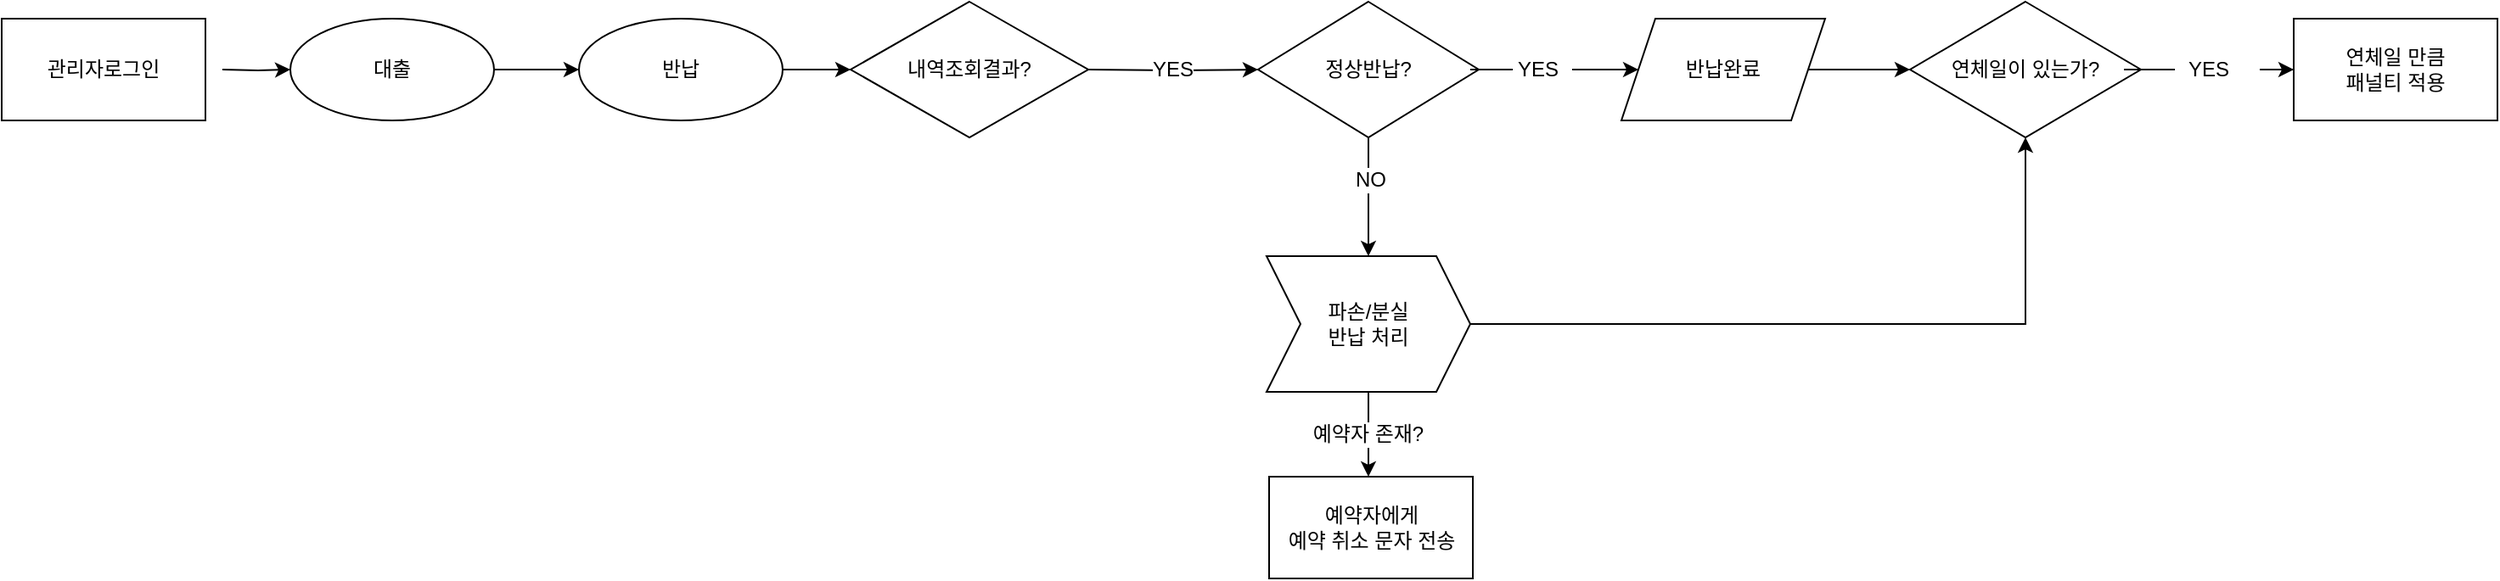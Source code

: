 <mxfile version="17.4.5" type="github" pages="2">
  <diagram id="zxy410Idn3JdhigAy9Kr" name="Page-1">
    <mxGraphModel dx="912" dy="547" grid="1" gridSize="10" guides="1" tooltips="1" connect="1" arrows="1" fold="1" page="1" pageScale="1" pageWidth="3300" pageHeight="4681" math="0" shadow="0">
      <root>
        <mxCell id="0" />
        <mxCell id="1" parent="0" />
        <mxCell id="c_I7gx6eKKam5rIUbArC-3" value="" style="edgeStyle=orthogonalEdgeStyle;rounded=0;orthogonalLoop=1;jettySize=auto;html=1;" parent="1" target="c_I7gx6eKKam5rIUbArC-2" edge="1">
          <mxGeometry relative="1" as="geometry">
            <mxPoint x="480" y="180" as="sourcePoint" />
          </mxGeometry>
        </mxCell>
        <mxCell id="Jm1tALF7JPDy0RwRrAga-1" value="관리자로그인" style="rounded=0;whiteSpace=wrap;html=1;" parent="1" vertex="1">
          <mxGeometry x="350" y="150" width="120" height="60" as="geometry" />
        </mxCell>
        <mxCell id="OXPh_KJiBJTwptizVnwN-2" value="" style="edgeStyle=orthogonalEdgeStyle;rounded=0;orthogonalLoop=1;jettySize=auto;html=1;" parent="1" source="c_I7gx6eKKam5rIUbArC-2" target="OXPh_KJiBJTwptizVnwN-1" edge="1">
          <mxGeometry relative="1" as="geometry" />
        </mxCell>
        <mxCell id="c_I7gx6eKKam5rIUbArC-2" value="대출" style="ellipse;whiteSpace=wrap;html=1;rounded=0;" parent="1" vertex="1">
          <mxGeometry x="520" y="150" width="120" height="60" as="geometry" />
        </mxCell>
        <mxCell id="OXPh_KJiBJTwptizVnwN-47" style="edgeStyle=orthogonalEdgeStyle;rounded=0;orthogonalLoop=1;jettySize=auto;html=1;exitX=1;exitY=0.5;exitDx=0;exitDy=0;" parent="1" source="OXPh_KJiBJTwptizVnwN-1" target="OXPh_KJiBJTwptizVnwN-31" edge="1">
          <mxGeometry relative="1" as="geometry" />
        </mxCell>
        <mxCell id="OXPh_KJiBJTwptizVnwN-1" value="반납" style="ellipse;whiteSpace=wrap;html=1;rounded=0;" parent="1" vertex="1">
          <mxGeometry x="690" y="150" width="120" height="60" as="geometry" />
        </mxCell>
        <mxCell id="OXPh_KJiBJTwptizVnwN-66" style="edgeStyle=orthogonalEdgeStyle;rounded=0;orthogonalLoop=1;jettySize=auto;html=1;entryX=0;entryY=0.5;entryDx=0;entryDy=0;labelBackgroundColor=default;" parent="1" source="OXPh_KJiBJTwptizVnwN-7" target="OXPh_KJiBJTwptizVnwN-46" edge="1">
          <mxGeometry relative="1" as="geometry" />
        </mxCell>
        <mxCell id="OXPh_KJiBJTwptizVnwN-7" value="반납완료" style="shape=parallelogram;perimeter=parallelogramPerimeter;whiteSpace=wrap;html=1;fixedSize=1;rounded=0;" parent="1" vertex="1">
          <mxGeometry x="1304" y="150" width="120" height="60" as="geometry" />
        </mxCell>
        <mxCell id="OXPh_KJiBJTwptizVnwN-65" style="edgeStyle=orthogonalEdgeStyle;rounded=0;orthogonalLoop=1;jettySize=auto;html=1;exitX=1;exitY=0.5;exitDx=0;exitDy=0;entryX=0.5;entryY=1;entryDx=0;entryDy=0;labelBackgroundColor=default;" parent="1" source="OXPh_KJiBJTwptizVnwN-10" target="OXPh_KJiBJTwptizVnwN-46" edge="1">
          <mxGeometry relative="1" as="geometry">
            <mxPoint x="1280" y="340" as="sourcePoint" />
          </mxGeometry>
        </mxCell>
        <mxCell id="OXPh_KJiBJTwptizVnwN-79" style="edgeStyle=orthogonalEdgeStyle;rounded=0;orthogonalLoop=1;jettySize=auto;html=1;entryX=0.5;entryY=0;entryDx=0;entryDy=0;labelBackgroundColor=default;" parent="1" source="OXPh_KJiBJTwptizVnwN-10" edge="1">
          <mxGeometry relative="1" as="geometry">
            <mxPoint x="1155" y="420" as="targetPoint" />
          </mxGeometry>
        </mxCell>
        <mxCell id="OXPh_KJiBJTwptizVnwN-10" value="파손/분실&lt;br&gt;반납 처리" style="shape=step;perimeter=stepPerimeter;whiteSpace=wrap;html=1;fixedSize=1;rounded=0;" parent="1" vertex="1">
          <mxGeometry x="1095" y="290" width="120" height="80" as="geometry" />
        </mxCell>
        <mxCell id="OXPh_KJiBJTwptizVnwN-26" value="연체일 만큼 &lt;br&gt;패널티 적용" style="whiteSpace=wrap;html=1;rounded=0;" parent="1" vertex="1">
          <mxGeometry x="1700" y="150" width="120" height="60" as="geometry" />
        </mxCell>
        <mxCell id="OXPh_KJiBJTwptizVnwN-49" style="edgeStyle=orthogonalEdgeStyle;rounded=0;orthogonalLoop=1;jettySize=auto;html=1;entryX=0;entryY=0.5;entryDx=0;entryDy=0;labelBackgroundColor=default;" parent="1" target="OXPh_KJiBJTwptizVnwN-38" edge="1">
          <mxGeometry relative="1" as="geometry">
            <mxPoint x="1080" y="180" as="targetPoint" />
            <mxPoint x="990" y="180" as="sourcePoint" />
          </mxGeometry>
        </mxCell>
        <mxCell id="OXPh_KJiBJTwptizVnwN-31" value="&lt;font style=&quot;vertical-align: inherit&quot;&gt;&lt;font style=&quot;vertical-align: inherit&quot;&gt;내역조회결과?&lt;/font&gt;&lt;/font&gt;" style="rhombus;whiteSpace=wrap;html=1;" parent="1" vertex="1">
          <mxGeometry x="850" y="140" width="140" height="80" as="geometry" />
        </mxCell>
        <mxCell id="OXPh_KJiBJTwptizVnwN-60" style="edgeStyle=orthogonalEdgeStyle;rounded=0;orthogonalLoop=1;jettySize=auto;html=1;exitX=0.5;exitY=1;exitDx=0;exitDy=0;entryX=0.5;entryY=0;entryDx=0;entryDy=0;labelBackgroundColor=default;" parent="1" source="OXPh_KJiBJTwptizVnwN-38" target="OXPh_KJiBJTwptizVnwN-10" edge="1">
          <mxGeometry relative="1" as="geometry" />
        </mxCell>
        <mxCell id="OXPh_KJiBJTwptizVnwN-72" style="edgeStyle=orthogonalEdgeStyle;rounded=0;orthogonalLoop=1;jettySize=auto;html=1;entryX=0;entryY=0.5;entryDx=0;entryDy=0;labelBackgroundColor=default;startArrow=none;" parent="1" source="OXPh_KJiBJTwptizVnwN-58" target="OXPh_KJiBJTwptizVnwN-7" edge="1">
          <mxGeometry relative="1" as="geometry" />
        </mxCell>
        <mxCell id="OXPh_KJiBJTwptizVnwN-38" value="정상반납?" style="rhombus;whiteSpace=wrap;html=1;" parent="1" vertex="1">
          <mxGeometry x="1090" y="140" width="130" height="80" as="geometry" />
        </mxCell>
        <mxCell id="OXPh_KJiBJTwptizVnwN-14" value="NO" style="text;html=1;align=center;verticalAlign=middle;whiteSpace=wrap;rounded=0;labelBackgroundColor=default;" parent="1" vertex="1">
          <mxGeometry x="1134" y="230" width="45" height="30" as="geometry" />
        </mxCell>
        <mxCell id="OXPh_KJiBJTwptizVnwN-84" style="edgeStyle=orthogonalEdgeStyle;rounded=0;orthogonalLoop=1;jettySize=auto;html=1;entryX=0;entryY=0.5;entryDx=0;entryDy=0;labelBackgroundColor=default;startArrow=none;" parent="1" source="OXPh_KJiBJTwptizVnwN-32" target="OXPh_KJiBJTwptizVnwN-26" edge="1">
          <mxGeometry relative="1" as="geometry" />
        </mxCell>
        <mxCell id="OXPh_KJiBJTwptizVnwN-46" value="연체일이 있는가?" style="rhombus;whiteSpace=wrap;html=1;" parent="1" vertex="1">
          <mxGeometry x="1474" y="140" width="136" height="80" as="geometry" />
        </mxCell>
        <mxCell id="OXPh_KJiBJTwptizVnwN-13" value="YES" style="text;html=1;align=center;verticalAlign=middle;whiteSpace=wrap;rounded=0;labelBackgroundColor=#FFFFFF;" parent="1" vertex="1">
          <mxGeometry x="1010" y="165" width="60" height="30" as="geometry" />
        </mxCell>
        <mxCell id="OXPh_KJiBJTwptizVnwN-22" value="예약자 존재?" style="text;html=1;align=center;verticalAlign=middle;whiteSpace=wrap;rounded=0;labelBackgroundColor=default;" parent="1" vertex="1">
          <mxGeometry x="1110" y="380" width="90" height="30" as="geometry" />
        </mxCell>
        <mxCell id="OXPh_KJiBJTwptizVnwN-58" value="YES" style="text;html=1;align=center;verticalAlign=middle;whiteSpace=wrap;rounded=0;labelBackgroundColor=#FFFFFF;" parent="1" vertex="1">
          <mxGeometry x="1235" y="165" width="40" height="30" as="geometry" />
        </mxCell>
        <mxCell id="OXPh_KJiBJTwptizVnwN-75" value="" style="edgeStyle=orthogonalEdgeStyle;rounded=0;orthogonalLoop=1;jettySize=auto;html=1;entryX=0;entryY=0.5;entryDx=0;entryDy=0;labelBackgroundColor=default;endArrow=none;" parent="1" source="OXPh_KJiBJTwptizVnwN-38" target="OXPh_KJiBJTwptizVnwN-58" edge="1">
          <mxGeometry relative="1" as="geometry">
            <mxPoint x="1220" y="180" as="sourcePoint" />
            <mxPoint x="1314" y="180" as="targetPoint" />
          </mxGeometry>
        </mxCell>
        <mxCell id="OXPh_KJiBJTwptizVnwN-80" value="예약자에게&lt;br&gt;예약 취소 문자 전송" style="whiteSpace=wrap;html=1;rounded=0;" parent="1" vertex="1">
          <mxGeometry x="1096.5" y="420" width="120" height="60" as="geometry" />
        </mxCell>
        <mxCell id="OXPh_KJiBJTwptizVnwN-32" value="YES" style="text;html=1;strokeColor=none;fillColor=none;align=center;verticalAlign=middle;whiteSpace=wrap;rounded=0;labelBackgroundColor=default;" parent="1" vertex="1">
          <mxGeometry x="1620" y="165" width="60" height="30" as="geometry" />
        </mxCell>
        <mxCell id="OXPh_KJiBJTwptizVnwN-87" value="" style="edgeStyle=orthogonalEdgeStyle;rounded=0;orthogonalLoop=1;jettySize=auto;html=1;entryX=0;entryY=0.5;entryDx=0;entryDy=0;labelBackgroundColor=default;endArrow=none;" parent="1" source="OXPh_KJiBJTwptizVnwN-46" target="OXPh_KJiBJTwptizVnwN-32" edge="1">
          <mxGeometry relative="1" as="geometry">
            <mxPoint x="1610" y="180" as="sourcePoint" />
            <mxPoint x="1700" y="180" as="targetPoint" />
          </mxGeometry>
        </mxCell>
      </root>
    </mxGraphModel>
  </diagram>
  <diagram id="t6QCNqPWYehBWZtuReda" name="Page-2">
    <mxGraphModel dx="1303" dy="781" grid="1" gridSize="10" guides="1" tooltips="1" connect="1" arrows="1" fold="1" page="1" pageScale="1" pageWidth="3300" pageHeight="4681" math="0" shadow="0">
      <root>
        <mxCell id="0" />
        <mxCell id="1" parent="0" />
        <mxCell id="YdAVYYcyosNn6HHi2O5B-37" value="" style="edgeStyle=orthogonalEdgeStyle;rounded=0;orthogonalLoop=1;jettySize=auto;html=1;labelBackgroundColor=default;" edge="1" parent="1" source="YdAVYYcyosNn6HHi2O5B-35" target="YdAVYYcyosNn6HHi2O5B-36">
          <mxGeometry relative="1" as="geometry" />
        </mxCell>
        <mxCell id="YdAVYYcyosNn6HHi2O5B-35" value="회원로그인" style="rounded=0;whiteSpace=wrap;html=1;labelBackgroundColor=#FFFFFF;" vertex="1" parent="1">
          <mxGeometry x="240" y="180" width="120" height="60" as="geometry" />
        </mxCell>
        <mxCell id="YdAVYYcyosNn6HHi2O5B-39" value="" style="edgeStyle=orthogonalEdgeStyle;rounded=0;orthogonalLoop=1;jettySize=auto;html=1;labelBackgroundColor=default;" edge="1" parent="1" source="YdAVYYcyosNn6HHi2O5B-36" target="YdAVYYcyosNn6HHi2O5B-38">
          <mxGeometry relative="1" as="geometry" />
        </mxCell>
        <mxCell id="YdAVYYcyosNn6HHi2O5B-36" value="관내회원인가?" style="rhombus;whiteSpace=wrap;html=1;rounded=0;labelBackgroundColor=#FFFFFF;" vertex="1" parent="1">
          <mxGeometry x="400" y="170" width="110" height="80" as="geometry" />
        </mxCell>
        <mxCell id="YdAVYYcyosNn6HHi2O5B-41" value="" style="edgeStyle=orthogonalEdgeStyle;rounded=0;orthogonalLoop=1;jettySize=auto;html=1;labelBackgroundColor=default;startArrow=none;" edge="1" parent="1" source="YdAVYYcyosNn6HHi2O5B-47" target="YdAVYYcyosNn6HHi2O5B-40">
          <mxGeometry relative="1" as="geometry" />
        </mxCell>
        <mxCell id="YdAVYYcyosNn6HHi2O5B-61" value="" style="edgeStyle=orthogonalEdgeStyle;rounded=0;orthogonalLoop=1;jettySize=auto;html=1;labelBackgroundColor=default;" edge="1" parent="1" source="YdAVYYcyosNn6HHi2O5B-38" target="YdAVYYcyosNn6HHi2O5B-60">
          <mxGeometry relative="1" as="geometry" />
        </mxCell>
        <mxCell id="YdAVYYcyosNn6HHi2O5B-38" value="대출을 했는가?" style="rhombus;whiteSpace=wrap;html=1;rounded=0;labelBackgroundColor=#FFFFFF;" vertex="1" parent="1">
          <mxGeometry x="570" y="170" width="115" height="80" as="geometry" />
        </mxCell>
        <mxCell id="YdAVYYcyosNn6HHi2O5B-56" style="edgeStyle=orthogonalEdgeStyle;rounded=0;orthogonalLoop=1;jettySize=auto;html=1;entryX=0;entryY=0.5;entryDx=0;entryDy=0;labelBackgroundColor=default;startArrow=none;" edge="1" parent="1" source="YdAVYYcyosNn6HHi2O5B-49" target="YdAVYYcyosNn6HHi2O5B-42">
          <mxGeometry relative="1" as="geometry" />
        </mxCell>
        <mxCell id="YdAVYYcyosNn6HHi2O5B-65" value="" style="edgeStyle=orthogonalEdgeStyle;rounded=0;orthogonalLoop=1;jettySize=auto;html=1;labelBackgroundColor=default;startArrow=none;" edge="1" parent="1" source="YdAVYYcyosNn6HHi2O5B-66" target="YdAVYYcyosNn6HHi2O5B-64">
          <mxGeometry relative="1" as="geometry" />
        </mxCell>
        <mxCell id="YdAVYYcyosNn6HHi2O5B-40" value="대출당일이나 &lt;br&gt;반납예정당일인가?" style="rhombus;whiteSpace=wrap;html=1;rounded=0;labelBackgroundColor=#FFFFFF;" vertex="1" parent="1">
          <mxGeometry x="750" y="170" width="170" height="80" as="geometry" />
        </mxCell>
        <mxCell id="YdAVYYcyosNn6HHi2O5B-45" value="" style="edgeStyle=orthogonalEdgeStyle;rounded=0;orthogonalLoop=1;jettySize=auto;html=1;labelBackgroundColor=default;startArrow=none;" edge="1" parent="1" source="YdAVYYcyosNn6HHi2O5B-58" target="YdAVYYcyosNn6HHi2O5B-44">
          <mxGeometry relative="1" as="geometry" />
        </mxCell>
        <mxCell id="YdAVYYcyosNn6HHi2O5B-74" style="edgeStyle=orthogonalEdgeStyle;rounded=0;orthogonalLoop=1;jettySize=auto;html=1;entryX=1;entryY=0.75;entryDx=0;entryDy=0;labelBackgroundColor=default;" edge="1" parent="1" source="YdAVYYcyosNn6HHi2O5B-42" target="YdAVYYcyosNn6HHi2O5B-64">
          <mxGeometry relative="1" as="geometry">
            <Array as="points">
              <mxPoint x="1095" y="345" />
            </Array>
          </mxGeometry>
        </mxCell>
        <mxCell id="YdAVYYcyosNn6HHi2O5B-42" value="연체가 존재하는가?" style="rhombus;whiteSpace=wrap;html=1;rounded=0;labelBackgroundColor=#FFFFFF;" vertex="1" parent="1">
          <mxGeometry x="1010" y="170" width="170" height="80" as="geometry" />
        </mxCell>
        <mxCell id="YdAVYYcyosNn6HHi2O5B-44" value="연장" style="ellipse;whiteSpace=wrap;html=1;rounded=0;labelBackgroundColor=#FFFFFF;" vertex="1" parent="1">
          <mxGeometry x="1240" y="180" width="120" height="60" as="geometry" />
        </mxCell>
        <mxCell id="YdAVYYcyosNn6HHi2O5B-46" value="YES" style="text;html=1;strokeColor=none;fillColor=none;align=center;verticalAlign=middle;whiteSpace=wrap;rounded=0;labelBackgroundColor=#FFFFFF;" vertex="1" parent="1">
          <mxGeometry x="500" y="195" width="60" height="30" as="geometry" />
        </mxCell>
        <mxCell id="YdAVYYcyosNn6HHi2O5B-47" value="YES" style="text;html=1;strokeColor=none;fillColor=none;align=center;verticalAlign=middle;whiteSpace=wrap;rounded=0;labelBackgroundColor=#FFFFFF;" vertex="1" parent="1">
          <mxGeometry x="685" y="195" width="60" height="30" as="geometry" />
        </mxCell>
        <mxCell id="YdAVYYcyosNn6HHi2O5B-48" value="" style="edgeStyle=orthogonalEdgeStyle;rounded=0;orthogonalLoop=1;jettySize=auto;html=1;labelBackgroundColor=default;endArrow=none;exitX=1;exitY=0.5;exitDx=0;exitDy=0;" edge="1" parent="1" source="YdAVYYcyosNn6HHi2O5B-38">
          <mxGeometry relative="1" as="geometry">
            <mxPoint x="685" y="210" as="sourcePoint" />
            <mxPoint x="700" y="210" as="targetPoint" />
          </mxGeometry>
        </mxCell>
        <mxCell id="YdAVYYcyosNn6HHi2O5B-49" value="NO" style="text;html=1;strokeColor=none;fillColor=none;align=center;verticalAlign=middle;whiteSpace=wrap;rounded=0;labelBackgroundColor=#FFFFFF;" vertex="1" parent="1">
          <mxGeometry x="940" y="195" width="60" height="30" as="geometry" />
        </mxCell>
        <mxCell id="YdAVYYcyosNn6HHi2O5B-57" value="" style="edgeStyle=orthogonalEdgeStyle;rounded=0;orthogonalLoop=1;jettySize=auto;html=1;entryX=0;entryY=0.5;entryDx=0;entryDy=0;labelBackgroundColor=default;endArrow=none;" edge="1" parent="1" source="YdAVYYcyosNn6HHi2O5B-40" target="YdAVYYcyosNn6HHi2O5B-49">
          <mxGeometry relative="1" as="geometry">
            <mxPoint x="920" y="210" as="sourcePoint" />
            <mxPoint x="1010" y="210" as="targetPoint" />
          </mxGeometry>
        </mxCell>
        <mxCell id="YdAVYYcyosNn6HHi2O5B-58" value="NO" style="text;html=1;strokeColor=none;fillColor=none;align=center;verticalAlign=middle;whiteSpace=wrap;rounded=0;labelBackgroundColor=#FFFFFF;" vertex="1" parent="1">
          <mxGeometry x="1170" y="195" width="60" height="30" as="geometry" />
        </mxCell>
        <mxCell id="YdAVYYcyosNn6HHi2O5B-60" value="대출내역없음" style="whiteSpace=wrap;html=1;rounded=0;labelBackgroundColor=#FFFFFF;" vertex="1" parent="1">
          <mxGeometry x="567.5" y="300" width="120" height="60" as="geometry" />
        </mxCell>
        <mxCell id="YdAVYYcyosNn6HHi2O5B-62" value="NO" style="text;html=1;strokeColor=none;fillColor=none;align=center;verticalAlign=middle;whiteSpace=wrap;rounded=0;labelBackgroundColor=#FFFFFF;" vertex="1" parent="1">
          <mxGeometry x="597.5" y="260" width="60" height="30" as="geometry" />
        </mxCell>
        <mxCell id="YdAVYYcyosNn6HHi2O5B-64" value="연장불가" style="whiteSpace=wrap;html=1;rounded=0;labelBackgroundColor=#FFFFFF;" vertex="1" parent="1">
          <mxGeometry x="775" y="300" width="120" height="60" as="geometry" />
        </mxCell>
        <mxCell id="YdAVYYcyosNn6HHi2O5B-66" value="YES" style="text;html=1;strokeColor=none;fillColor=none;align=center;verticalAlign=middle;whiteSpace=wrap;rounded=0;labelBackgroundColor=#FFFFFF;" vertex="1" parent="1">
          <mxGeometry x="805" y="260" width="60" height="30" as="geometry" />
        </mxCell>
        <mxCell id="YdAVYYcyosNn6HHi2O5B-67" value="" style="edgeStyle=orthogonalEdgeStyle;rounded=0;orthogonalLoop=1;jettySize=auto;html=1;labelBackgroundColor=default;endArrow=none;" edge="1" parent="1" source="YdAVYYcyosNn6HHi2O5B-40" target="YdAVYYcyosNn6HHi2O5B-66">
          <mxGeometry relative="1" as="geometry">
            <mxPoint x="835" y="250" as="sourcePoint" />
            <mxPoint x="835" y="300" as="targetPoint" />
          </mxGeometry>
        </mxCell>
        <mxCell id="YdAVYYcyosNn6HHi2O5B-69" value="YES" style="text;html=1;strokeColor=none;fillColor=none;align=center;verticalAlign=middle;whiteSpace=wrap;rounded=0;labelBackgroundColor=#FFFFFF;" vertex="1" parent="1">
          <mxGeometry x="1060" y="280" width="60" height="30" as="geometry" />
        </mxCell>
      </root>
    </mxGraphModel>
  </diagram>
</mxfile>
